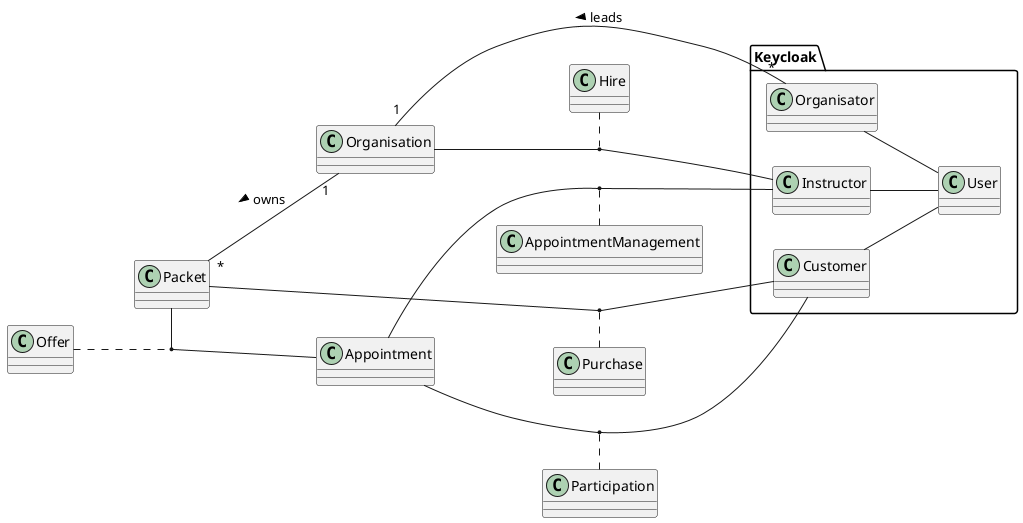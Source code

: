 @startuml
left to right direction

package Keycloak {
    class User {
    }

    class Customer {
    }

    class Organisator {
    }

    class Instructor {
    }
}

Packet -left- Appointment
Packet "*"--"1" Organisation: < owns
Organisation "1"--"*" Organisator: < leads
Hire .. (Organisation, Instructor)
Instructor -- User
Customer -- User
Organisator -- User
Offer .. (Packet, Appointment)
(Appointment, Instructor) .. AppointmentManagement
(Appointment, Customer) .. Participation
(Packet, Customer) .. Purchase

@enduml